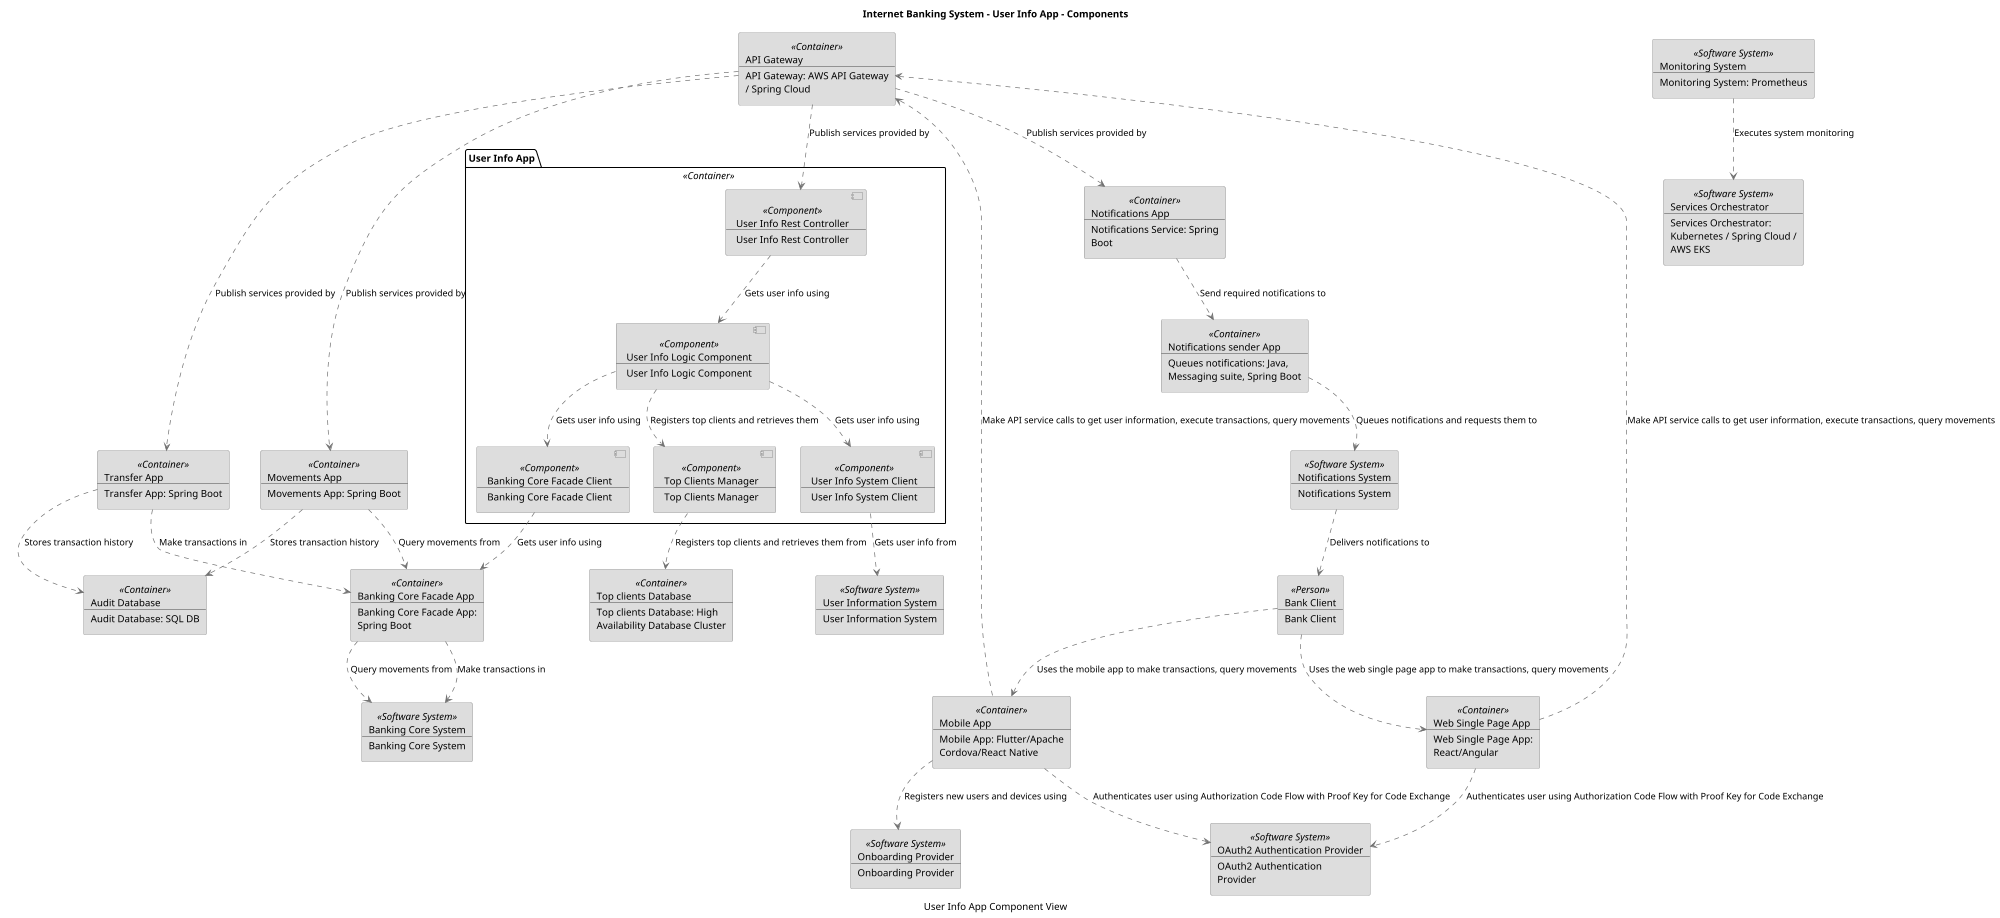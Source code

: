 @startuml(id=User_Info_App_Component_View)
scale max 2000x2000
title Internet Banking System - User Info App - Components
caption User Info App Component View

skinparam {
  shadowing false
  arrowColor #707070
  actorBorderColor #707070
  componentBorderColor #707070
  rectangleBorderColor #707070
  noteBackgroundColor #ffffff
  noteBorderColor #707070
}
rectangle 29 <<Container>> #dddddd [
  API Gateway
  --
  API Gateway: AWS API Gateway
  / Spring Cloud
]
rectangle 25 <<Container>> #dddddd [
  Audit Database
  --
  Audit Database: SQL DB
]
rectangle 9 <<Person>> #dddddd [
  Bank Client
  --
  Bank Client
]
rectangle 33 <<Container>> #dddddd [
  Banking Core Facade App
  --
  Banking Core Facade App:
  Spring Boot
]
rectangle 1 <<Software System>> #dddddd [
  Banking Core System
  --
  Banking Core System
]
rectangle 24 <<Container>> #dddddd [
  Mobile App
  --
  Mobile App: Flutter/Apache
  Cordova/React Native
]
rectangle 8 <<Software System>> #dddddd [
  Monitoring System
  --
  Monitoring System: Prometheus
]
rectangle 31 <<Container>> #dddddd [
  Movements App
  --
  Movements App: Spring Boot
]
rectangle 27 <<Container>> #dddddd [
  Notifications App
  --
  Notifications Service: Spring
  Boot
]
rectangle 3 <<Software System>> #dddddd [
  Notifications System
  --
  Notifications System
]
rectangle 28 <<Container>> #dddddd [
  Notifications sender App
  --
  Queues notifications: Java,
  Messaging suite, Spring Boot
]
rectangle 5 <<Software System>> #dddddd [
  OAuth2 Authentication Provider
  --
  OAuth2 Authentication
  Provider
]
rectangle 6 <<Software System>> #dddddd [
  Onboarding Provider
  --
  Onboarding Provider
]
rectangle 7 <<Software System>> #dddddd [
  Services Orchestrator
  --
  Services Orchestrator:
  Kubernetes / Spring Cloud /
  AWS EKS
]
rectangle 26 <<Container>> #dddddd [
  Top clients Database
  --
  Top clients Database: High
  Availability Database Cluster
]
rectangle 32 <<Container>> #dddddd [
  Transfer App
  --
  Transfer App: Spring Boot
]
rectangle 2 <<Software System>> #dddddd [
  User Information System
  --
  User Information System
]
rectangle 23 <<Container>> #dddddd [
  Web Single Page App
  --
  Web Single Page App:
  React/Angular
]
package "User Info App" <<Container>> {
  component 77 <<Component>> #dddddd [
    Banking Core Facade Client
    --
    Banking Core Facade Client
  ]
  component 79 <<Component>> #dddddd [
    Top Clients Manager
    --
    Top Clients Manager
  ]
  component 80 <<Component>> #dddddd [
    User Info Logic Component
    --
    User Info Logic Component
  ]
  component 76 <<Component>> #dddddd [
    User Info Rest Controller
    --
    User Info Rest Controller
  ]
  component 78 <<Component>> #dddddd [
    User Info System Client
    --
    User Info System Client
  ]
}
29 .[#707070].> 31 : Publish services provided by
29 .[#707070].> 27 : Publish services provided by
29 .[#707070].> 32 : Publish services provided by
29 .[#707070].> 76 : Publish services provided by
9 .[#707070].> 24 : Uses the mobile app to make transactions, query movements
9 .[#707070].> 23 : Uses the web single page app to make transactions, query movements
33 .[#707070].> 1 : Query movements from 
33 .[#707070].> 1 : Make transactions in 
77 .[#707070].> 33 : Gets user info using
24 .[#707070].> 29 : Make API service calls to get user information, execute transactions, query movements
24 .[#707070].> 5 : Authenticates user using Authorization Code Flow with Proof Key for Code Exchange
24 .[#707070].> 6 : Registers new users and devices using
8 .[#707070].> 7 : Executes system monitoring
31 .[#707070].> 25 : Stores transaction history 
31 .[#707070].> 33 : Query movements from 
27 .[#707070].> 28 : Send required notifications to
3 .[#707070].> 9 : Delivers notifications to
28 .[#707070].> 3 : Queues notifications and requests them to
79 .[#707070].> 26 : Registers top clients and retrieves them from 
32 .[#707070].> 25 : Stores transaction history 
32 .[#707070].> 33 : Make transactions in 
80 .[#707070].> 77 : Gets user info using
80 .[#707070].> 79 : Registers top clients and retrieves them
80 .[#707070].> 78 : Gets user info using
76 .[#707070].> 80 : Gets user info using
78 .[#707070].> 2 : Gets user info from
23 .[#707070].> 29 : Make API service calls to get user information, execute transactions, query movements
23 .[#707070].> 5 : Authenticates user using Authorization Code Flow with Proof Key for Code Exchange
@enduml
